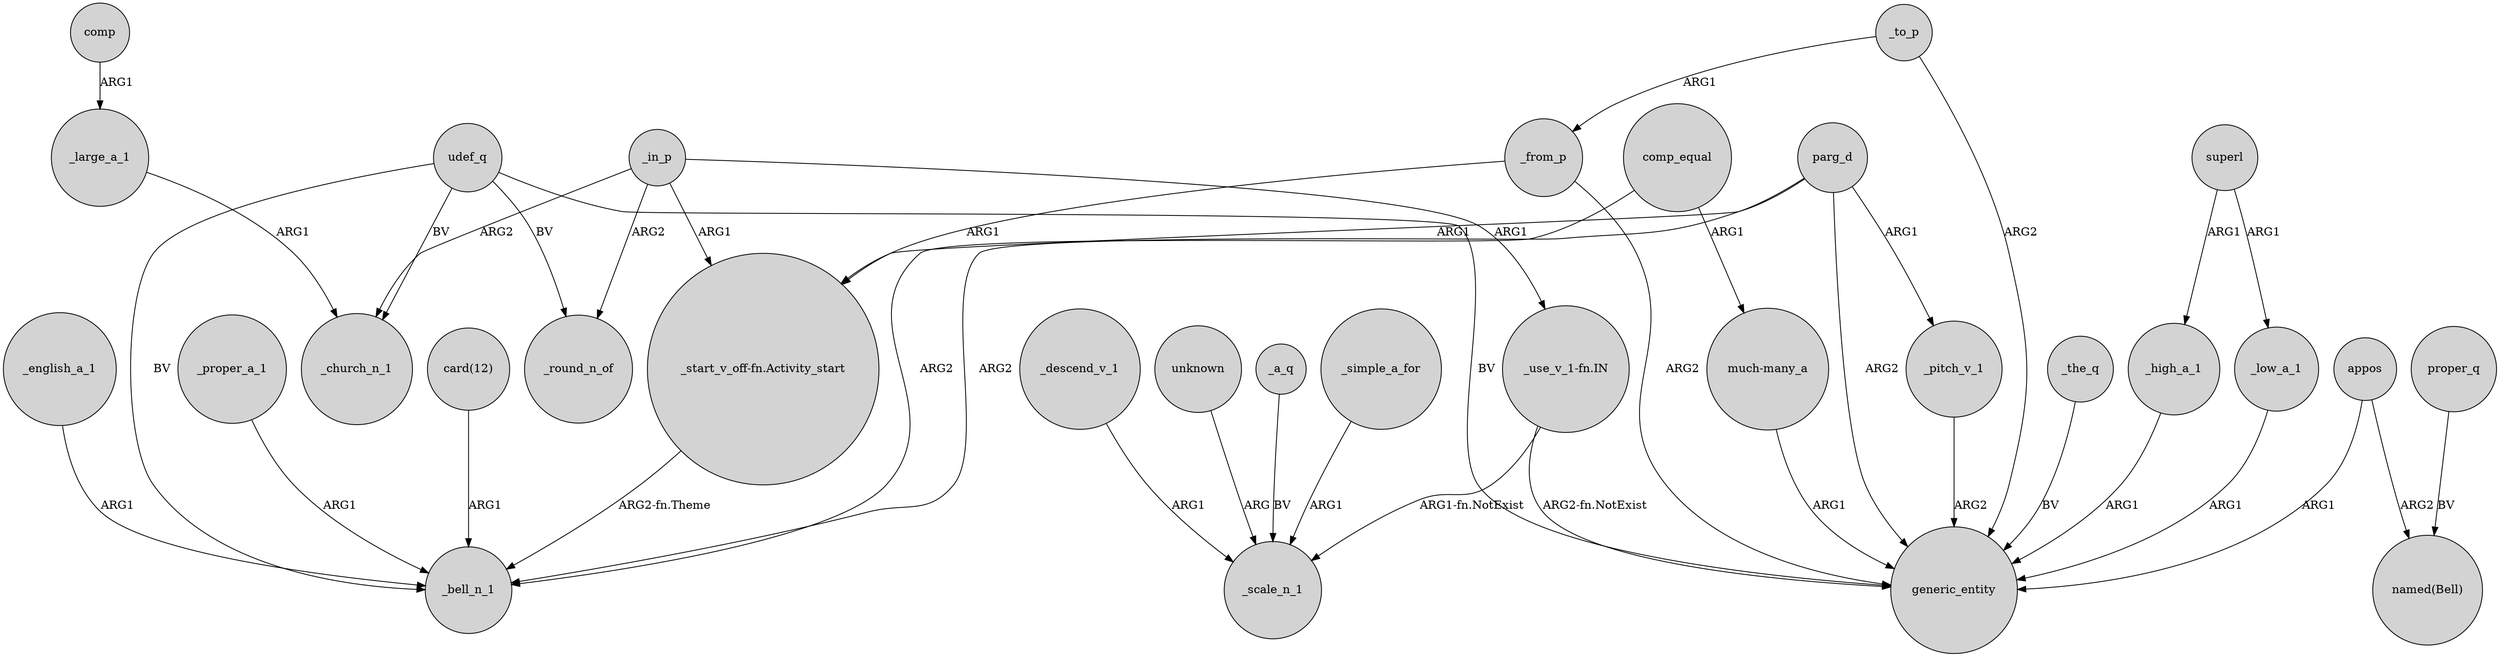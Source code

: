digraph {
	node [shape=circle style=filled]
	_the_q -> generic_entity [label=BV]
	parg_d -> "_start_v_off-fn.Activity_start" [label=ARG1]
	"card(12)" -> _bell_n_1 [label=ARG1]
	_english_a_1 -> _bell_n_1 [label=ARG1]
	udef_q -> _bell_n_1 [label=BV]
	udef_q -> generic_entity [label=BV]
	_proper_a_1 -> _bell_n_1 [label=ARG1]
	"much-many_a" -> generic_entity [label=ARG1]
	_in_p -> "_start_v_off-fn.Activity_start" [label=ARG1]
	comp -> _large_a_1 [label=ARG1]
	parg_d -> generic_entity [label=ARG2]
	superl -> _high_a_1 [label=ARG1]
	udef_q -> _round_n_of [label=BV]
	comp_equal -> _bell_n_1 [label=ARG2]
	"_start_v_off-fn.Activity_start" -> _bell_n_1 [label="ARG2-fn.Theme"]
	_pitch_v_1 -> generic_entity [label=ARG2]
	_in_p -> _church_n_1 [label=ARG2]
	comp_equal -> "much-many_a" [label=ARG1]
	_low_a_1 -> generic_entity [label=ARG1]
	_from_p -> generic_entity [label=ARG2]
	"_use_v_1-fn.IN" -> generic_entity [label="ARG2-fn.NotExist"]
	_to_p -> generic_entity [label=ARG2]
	_high_a_1 -> generic_entity [label=ARG1]
	appos -> generic_entity [label=ARG1]
	appos -> "named(Bell)" [label=ARG2]
	superl -> _low_a_1 [label=ARG1]
	_descend_v_1 -> _scale_n_1 [label=ARG1]
	parg_d -> _bell_n_1 [label=ARG2]
	_in_p -> "_use_v_1-fn.IN" [label=ARG1]
	_to_p -> _from_p [label=ARG1]
	"_use_v_1-fn.IN" -> _scale_n_1 [label="ARG1-fn.NotExist"]
	parg_d -> _pitch_v_1 [label=ARG1]
	unknown -> _scale_n_1 [label=ARG]
	_a_q -> _scale_n_1 [label=BV]
	udef_q -> _church_n_1 [label=BV]
	proper_q -> "named(Bell)" [label=BV]
	_large_a_1 -> _church_n_1 [label=ARG1]
	_simple_a_for -> _scale_n_1 [label=ARG1]
	_in_p -> _round_n_of [label=ARG2]
	_from_p -> "_start_v_off-fn.Activity_start" [label=ARG1]
}
